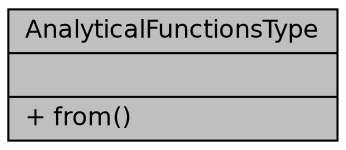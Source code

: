 digraph "AnalyticalFunctionsType"
{
  bgcolor="transparent";
  edge [fontname="Helvetica",fontsize="12",labelfontname="Helvetica",labelfontsize="12"];
  node [fontname="Helvetica",fontsize="12",shape=record];
  Node1 [label="{AnalyticalFunctionsType\n||+ from()\l}",height=0.2,width=0.4,color="black", fillcolor="grey75", style="filled", fontcolor="black"];
}

